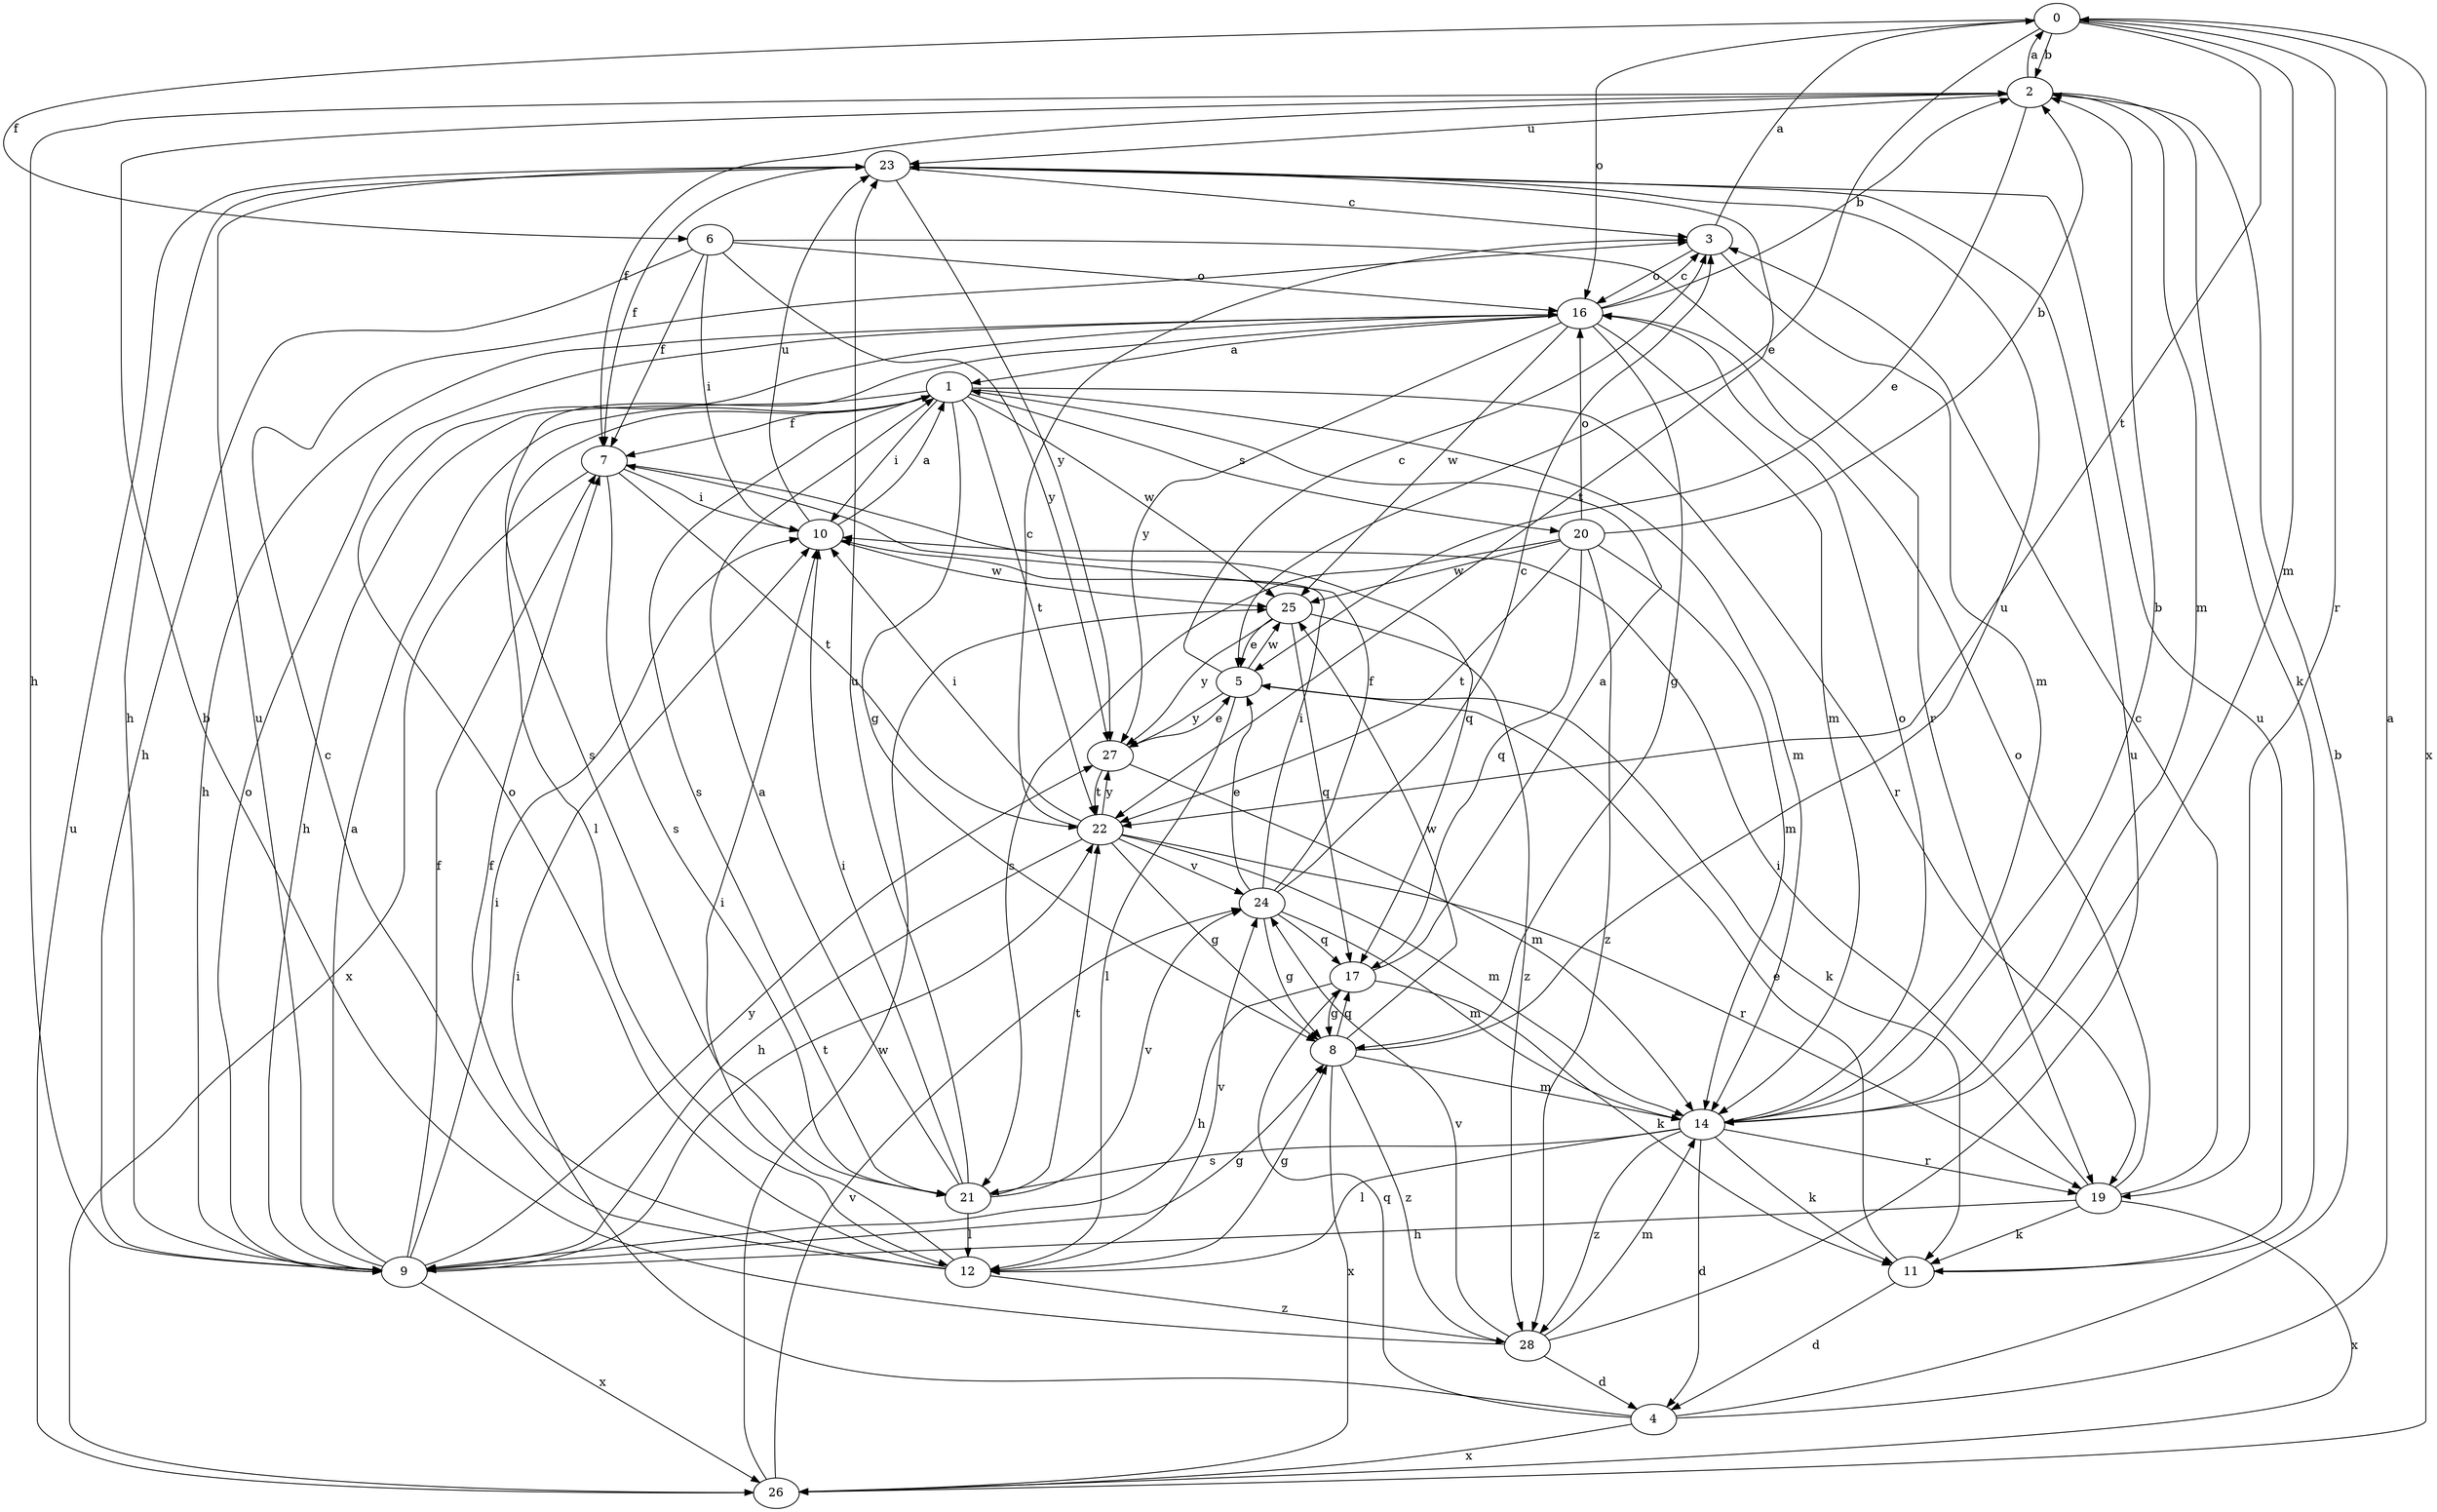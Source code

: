 strict digraph  {
0;
1;
2;
3;
4;
5;
6;
7;
8;
9;
10;
11;
12;
14;
16;
17;
19;
20;
21;
22;
23;
24;
25;
26;
27;
28;
0 -> 2  [label=b];
0 -> 5  [label=e];
0 -> 6  [label=f];
0 -> 14  [label=m];
0 -> 16  [label=o];
0 -> 19  [label=r];
0 -> 22  [label=t];
0 -> 26  [label=x];
1 -> 7  [label=f];
1 -> 8  [label=g];
1 -> 9  [label=h];
1 -> 10  [label=i];
1 -> 12  [label=l];
1 -> 14  [label=m];
1 -> 19  [label=r];
1 -> 20  [label=s];
1 -> 21  [label=s];
1 -> 22  [label=t];
1 -> 25  [label=w];
2 -> 0  [label=a];
2 -> 5  [label=e];
2 -> 7  [label=f];
2 -> 9  [label=h];
2 -> 11  [label=k];
2 -> 14  [label=m];
2 -> 23  [label=u];
3 -> 0  [label=a];
3 -> 14  [label=m];
3 -> 16  [label=o];
4 -> 0  [label=a];
4 -> 2  [label=b];
4 -> 10  [label=i];
4 -> 17  [label=q];
4 -> 26  [label=x];
5 -> 3  [label=c];
5 -> 11  [label=k];
5 -> 12  [label=l];
5 -> 25  [label=w];
5 -> 27  [label=y];
6 -> 7  [label=f];
6 -> 9  [label=h];
6 -> 10  [label=i];
6 -> 16  [label=o];
6 -> 19  [label=r];
6 -> 27  [label=y];
7 -> 10  [label=i];
7 -> 17  [label=q];
7 -> 21  [label=s];
7 -> 22  [label=t];
7 -> 26  [label=x];
8 -> 14  [label=m];
8 -> 17  [label=q];
8 -> 23  [label=u];
8 -> 25  [label=w];
8 -> 26  [label=x];
8 -> 28  [label=z];
9 -> 1  [label=a];
9 -> 7  [label=f];
9 -> 8  [label=g];
9 -> 10  [label=i];
9 -> 16  [label=o];
9 -> 22  [label=t];
9 -> 23  [label=u];
9 -> 26  [label=x];
9 -> 27  [label=y];
10 -> 1  [label=a];
10 -> 23  [label=u];
10 -> 25  [label=w];
11 -> 4  [label=d];
11 -> 5  [label=e];
11 -> 23  [label=u];
12 -> 3  [label=c];
12 -> 7  [label=f];
12 -> 8  [label=g];
12 -> 10  [label=i];
12 -> 16  [label=o];
12 -> 24  [label=v];
12 -> 28  [label=z];
14 -> 2  [label=b];
14 -> 4  [label=d];
14 -> 11  [label=k];
14 -> 12  [label=l];
14 -> 16  [label=o];
14 -> 19  [label=r];
14 -> 21  [label=s];
14 -> 28  [label=z];
16 -> 1  [label=a];
16 -> 2  [label=b];
16 -> 3  [label=c];
16 -> 8  [label=g];
16 -> 9  [label=h];
16 -> 14  [label=m];
16 -> 21  [label=s];
16 -> 25  [label=w];
16 -> 27  [label=y];
17 -> 1  [label=a];
17 -> 8  [label=g];
17 -> 9  [label=h];
17 -> 11  [label=k];
19 -> 3  [label=c];
19 -> 9  [label=h];
19 -> 10  [label=i];
19 -> 11  [label=k];
19 -> 16  [label=o];
19 -> 26  [label=x];
20 -> 2  [label=b];
20 -> 14  [label=m];
20 -> 16  [label=o];
20 -> 17  [label=q];
20 -> 21  [label=s];
20 -> 22  [label=t];
20 -> 25  [label=w];
20 -> 28  [label=z];
21 -> 1  [label=a];
21 -> 10  [label=i];
21 -> 12  [label=l];
21 -> 22  [label=t];
21 -> 23  [label=u];
21 -> 24  [label=v];
22 -> 3  [label=c];
22 -> 8  [label=g];
22 -> 9  [label=h];
22 -> 10  [label=i];
22 -> 14  [label=m];
22 -> 19  [label=r];
22 -> 24  [label=v];
22 -> 27  [label=y];
23 -> 3  [label=c];
23 -> 7  [label=f];
23 -> 9  [label=h];
23 -> 22  [label=t];
23 -> 27  [label=y];
24 -> 3  [label=c];
24 -> 5  [label=e];
24 -> 7  [label=f];
24 -> 8  [label=g];
24 -> 10  [label=i];
24 -> 14  [label=m];
24 -> 17  [label=q];
25 -> 5  [label=e];
25 -> 17  [label=q];
25 -> 27  [label=y];
25 -> 28  [label=z];
26 -> 23  [label=u];
26 -> 24  [label=v];
26 -> 25  [label=w];
27 -> 5  [label=e];
27 -> 14  [label=m];
27 -> 22  [label=t];
28 -> 2  [label=b];
28 -> 4  [label=d];
28 -> 14  [label=m];
28 -> 23  [label=u];
28 -> 24  [label=v];
}
